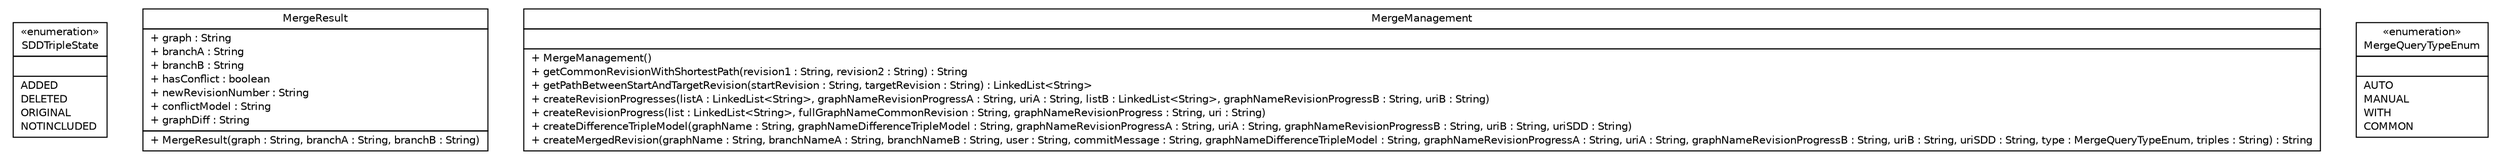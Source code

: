 #!/usr/local/bin/dot
#
# Class diagram 
# Generated by UMLGraph version R5_6-24-gf6e263 (http://www.umlgraph.org/)
#

digraph G {
	edge [fontname="Helvetica",fontsize=10,labelfontname="Helvetica",labelfontsize=10];
	node [fontname="Helvetica",fontsize=10,shape=plaintext];
	nodesep=0.25;
	ranksep=0.5;
	// de.tud.plt.r43ples.merge.SDDTripleState
	c131 [label=<<table title="de.tud.plt.r43ples.merge.SDDTripleState" border="0" cellborder="1" cellspacing="0" cellpadding="2" port="p" href="./SDDTripleState.html">
		<tr><td><table border="0" cellspacing="0" cellpadding="1">
<tr><td align="center" balign="center"> &#171;enumeration&#187; </td></tr>
<tr><td align="center" balign="center"> SDDTripleState </td></tr>
		</table></td></tr>
		<tr><td><table border="0" cellspacing="0" cellpadding="1">
<tr><td align="left" balign="left">  </td></tr>
		</table></td></tr>
		<tr><td><table border="0" cellspacing="0" cellpadding="1">
<tr><td align="left" balign="left"> ADDED </td></tr>
<tr><td align="left" balign="left"> DELETED </td></tr>
<tr><td align="left" balign="left"> ORIGINAL </td></tr>
<tr><td align="left" balign="left"> NOTINCLUDED </td></tr>
		</table></td></tr>
		</table>>, URL="./SDDTripleState.html", fontname="Helvetica", fontcolor="black", fontsize=10.0];
	// de.tud.plt.r43ples.merge.MergeResult
	c132 [label=<<table title="de.tud.plt.r43ples.merge.MergeResult" border="0" cellborder="1" cellspacing="0" cellpadding="2" port="p" href="./MergeResult.html">
		<tr><td><table border="0" cellspacing="0" cellpadding="1">
<tr><td align="center" balign="center"> MergeResult </td></tr>
		</table></td></tr>
		<tr><td><table border="0" cellspacing="0" cellpadding="1">
<tr><td align="left" balign="left"> + graph : String </td></tr>
<tr><td align="left" balign="left"> + branchA : String </td></tr>
<tr><td align="left" balign="left"> + branchB : String </td></tr>
<tr><td align="left" balign="left"> + hasConflict : boolean </td></tr>
<tr><td align="left" balign="left"> + newRevisionNumber : String </td></tr>
<tr><td align="left" balign="left"> + conflictModel : String </td></tr>
<tr><td align="left" balign="left"> + graphDiff : String </td></tr>
		</table></td></tr>
		<tr><td><table border="0" cellspacing="0" cellpadding="1">
<tr><td align="left" balign="left"> + MergeResult(graph : String, branchA : String, branchB : String) </td></tr>
		</table></td></tr>
		</table>>, URL="./MergeResult.html", fontname="Helvetica", fontcolor="black", fontsize=10.0];
	// de.tud.plt.r43ples.merge.MergeManagement
	c133 [label=<<table title="de.tud.plt.r43ples.merge.MergeManagement" border="0" cellborder="1" cellspacing="0" cellpadding="2" port="p" href="./MergeManagement.html">
		<tr><td><table border="0" cellspacing="0" cellpadding="1">
<tr><td align="center" balign="center"> MergeManagement </td></tr>
		</table></td></tr>
		<tr><td><table border="0" cellspacing="0" cellpadding="1">
<tr><td align="left" balign="left">  </td></tr>
		</table></td></tr>
		<tr><td><table border="0" cellspacing="0" cellpadding="1">
<tr><td align="left" balign="left"> + MergeManagement() </td></tr>
<tr><td align="left" balign="left"> + getCommonRevisionWithShortestPath(revision1 : String, revision2 : String) : String </td></tr>
<tr><td align="left" balign="left"> + getPathBetweenStartAndTargetRevision(startRevision : String, targetRevision : String) : LinkedList&lt;String&gt; </td></tr>
<tr><td align="left" balign="left"> + createRevisionProgresses(listA : LinkedList&lt;String&gt;, graphNameRevisionProgressA : String, uriA : String, listB : LinkedList&lt;String&gt;, graphNameRevisionProgressB : String, uriB : String) </td></tr>
<tr><td align="left" balign="left"> + createRevisionProgress(list : LinkedList&lt;String&gt;, fullGraphNameCommonRevision : String, graphNameRevisionProgress : String, uri : String) </td></tr>
<tr><td align="left" balign="left"> + createDifferenceTripleModel(graphName : String, graphNameDifferenceTripleModel : String, graphNameRevisionProgressA : String, uriA : String, graphNameRevisionProgressB : String, uriB : String, uriSDD : String) </td></tr>
<tr><td align="left" balign="left"> + createMergedRevision(graphName : String, branchNameA : String, branchNameB : String, user : String, commitMessage : String, graphNameDifferenceTripleModel : String, graphNameRevisionProgressA : String, uriA : String, graphNameRevisionProgressB : String, uriB : String, uriSDD : String, type : MergeQueryTypeEnum, triples : String) : String </td></tr>
		</table></td></tr>
		</table>>, URL="./MergeManagement.html", fontname="Helvetica", fontcolor="black", fontsize=10.0];
	// de.tud.plt.r43ples.merge.MergeQueryTypeEnum
	c134 [label=<<table title="de.tud.plt.r43ples.merge.MergeQueryTypeEnum" border="0" cellborder="1" cellspacing="0" cellpadding="2" port="p" href="./MergeQueryTypeEnum.html">
		<tr><td><table border="0" cellspacing="0" cellpadding="1">
<tr><td align="center" balign="center"> &#171;enumeration&#187; </td></tr>
<tr><td align="center" balign="center"> MergeQueryTypeEnum </td></tr>
		</table></td></tr>
		<tr><td><table border="0" cellspacing="0" cellpadding="1">
<tr><td align="left" balign="left">  </td></tr>
		</table></td></tr>
		<tr><td><table border="0" cellspacing="0" cellpadding="1">
<tr><td align="left" balign="left"> AUTO </td></tr>
<tr><td align="left" balign="left"> MANUAL </td></tr>
<tr><td align="left" balign="left"> WITH </td></tr>
<tr><td align="left" balign="left"> COMMON </td></tr>
		</table></td></tr>
		</table>>, URL="./MergeQueryTypeEnum.html", fontname="Helvetica", fontcolor="black", fontsize=10.0];
}

